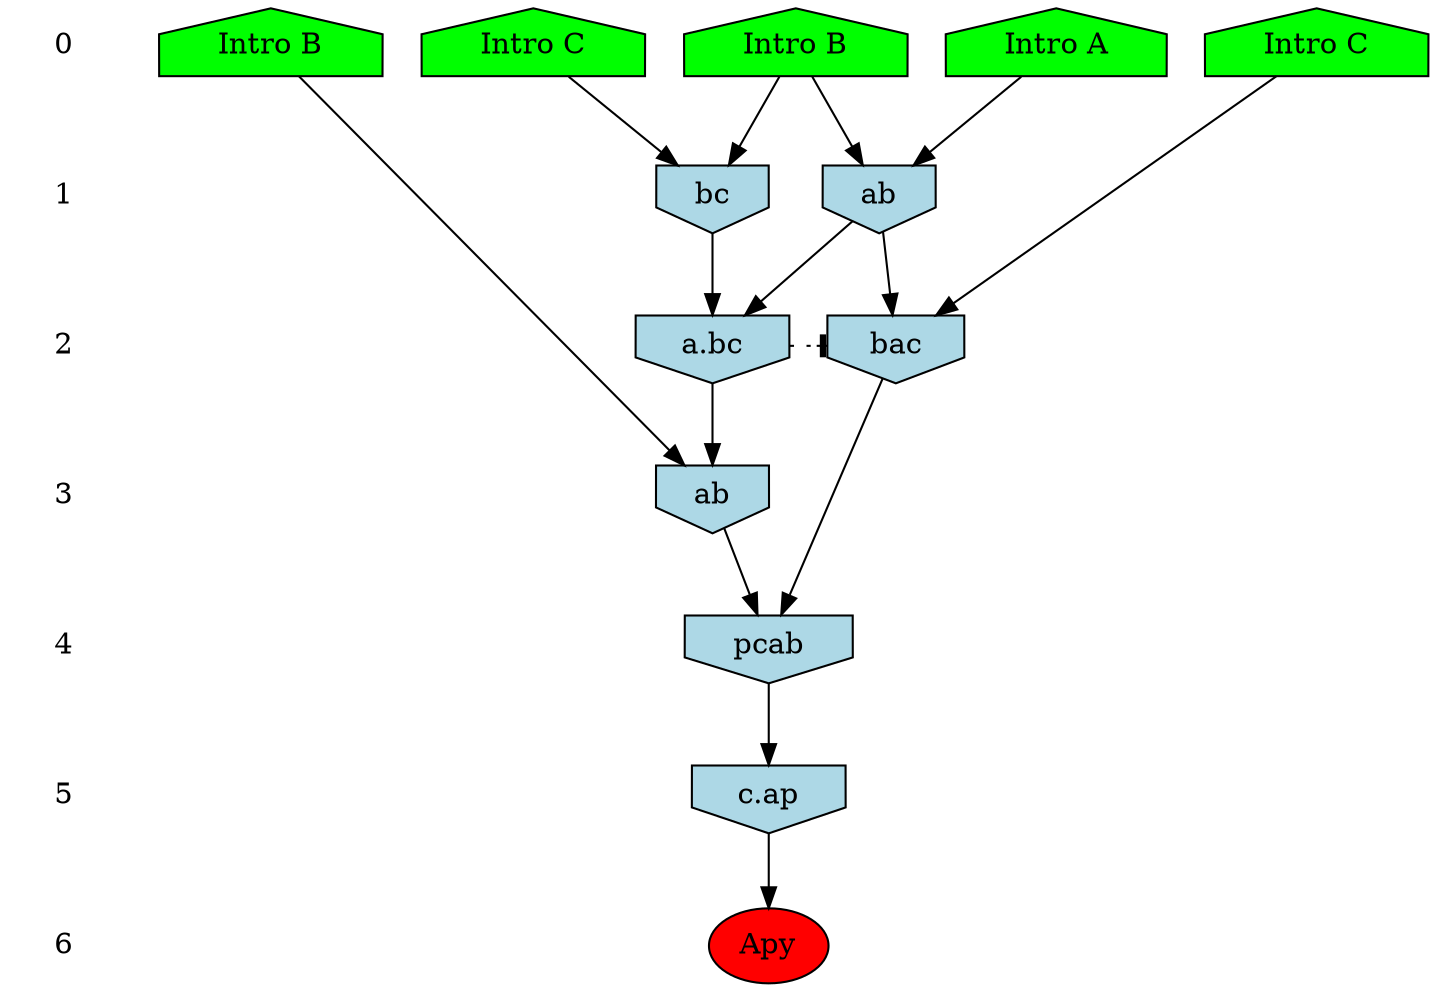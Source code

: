 /* Compression of 1 causal flows obtained in average at 9.685578E+00 t.u */
/* Compressed causal flows were: [337] */
digraph G{
 ranksep=.5 ;
{ rank = same ; "0" [shape=plaintext] ;
node_1 [label="Intro B", shape=house, style=filled, fillcolor=green] ;
node_2 [label="Intro A", shape=house, style=filled, fillcolor=green] ;
node_3 [label="Intro C", shape=house, style=filled, fillcolor=green] ;
node_4 [label="Intro B", shape=house, style=filled, fillcolor=green] ;
node_5 [label="Intro C", shape=house, style=filled, fillcolor=green] ;
}
{ rank = same ; "1" [shape=plaintext] ;
node_6 [label="ab", shape=invhouse, style=filled, fillcolor = lightblue] ;
node_8 [label="bc", shape=invhouse, style=filled, fillcolor = lightblue] ;
}
{ rank = same ; "2" [shape=plaintext] ;
node_7 [label="bac", shape=invhouse, style=filled, fillcolor = lightblue] ;
node_9 [label="a.bc", shape=invhouse, style=filled, fillcolor = lightblue] ;
}
{ rank = same ; "3" [shape=plaintext] ;
node_10 [label="ab", shape=invhouse, style=filled, fillcolor = lightblue] ;
}
{ rank = same ; "4" [shape=plaintext] ;
node_11 [label="pcab", shape=invhouse, style=filled, fillcolor = lightblue] ;
}
{ rank = same ; "5" [shape=plaintext] ;
node_12 [label="c.ap", shape=invhouse, style=filled, fillcolor = lightblue] ;
}
{ rank = same ; "6" [shape=plaintext] ;
node_13 [label="Apy", style=filled, fillcolor=red] ;
}
"0" -> "1" [style="invis"];
"1" -> "2" [style="invis"];
"2" -> "3" [style="invis"];
"3" -> "4" [style="invis"];
"4" -> "5" [style="invis"];
"5" -> "6" [style="invis"];
node_1 -> node_6
node_2 -> node_6
node_5 -> node_7
node_6 -> node_7
node_1 -> node_8
node_3 -> node_8
node_6 -> node_9
node_8 -> node_9
node_4 -> node_10
node_9 -> node_10
node_7 -> node_11
node_10 -> node_11
node_11 -> node_12
node_12 -> node_13
node_9 -> node_7 [style=dotted, arrowhead = tee]
}
/*
 Dot generation time: 0.000166
*/
